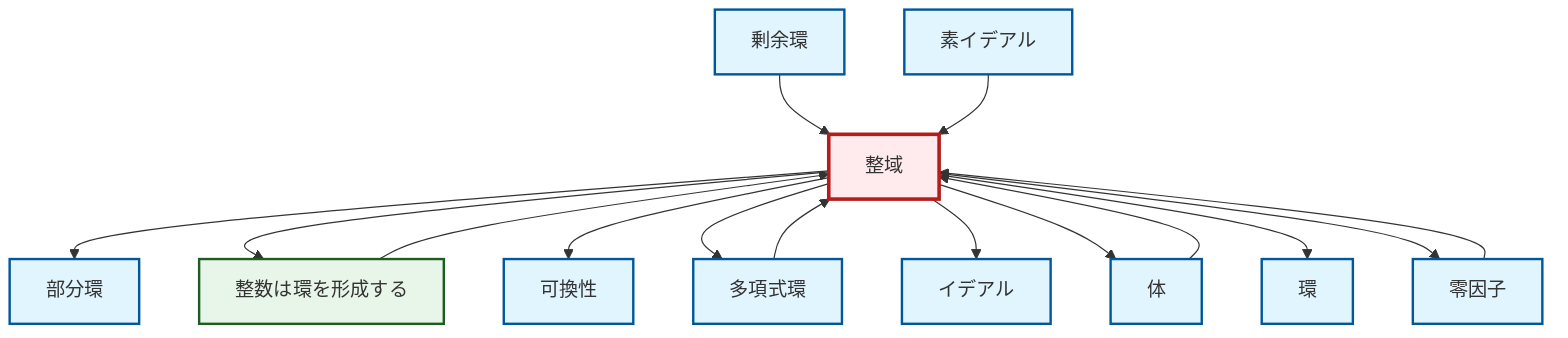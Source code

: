 graph TD
    classDef definition fill:#e1f5fe,stroke:#01579b,stroke-width:2px
    classDef theorem fill:#f3e5f5,stroke:#4a148c,stroke-width:2px
    classDef axiom fill:#fff3e0,stroke:#e65100,stroke-width:2px
    classDef example fill:#e8f5e9,stroke:#1b5e20,stroke-width:2px
    classDef current fill:#ffebee,stroke:#b71c1c,stroke-width:3px
    def-ideal["イデアル"]:::definition
    def-integral-domain["整域"]:::definition
    def-prime-ideal["素イデアル"]:::definition
    def-subring["部分環"]:::definition
    def-zero-divisor["零因子"]:::definition
    ex-integers-ring["整数は環を形成する"]:::example
    def-quotient-ring["剰余環"]:::definition
    def-field["体"]:::definition
    def-commutativity["可換性"]:::definition
    def-ring["環"]:::definition
    def-polynomial-ring["多項式環"]:::definition
    def-integral-domain --> def-subring
    def-quotient-ring --> def-integral-domain
    def-field --> def-integral-domain
    def-integral-domain --> ex-integers-ring
    def-integral-domain --> def-commutativity
    def-integral-domain --> def-polynomial-ring
    def-prime-ideal --> def-integral-domain
    def-integral-domain --> def-ideal
    ex-integers-ring --> def-integral-domain
    def-polynomial-ring --> def-integral-domain
    def-integral-domain --> def-field
    def-integral-domain --> def-ring
    def-zero-divisor --> def-integral-domain
    def-integral-domain --> def-zero-divisor
    class def-integral-domain current